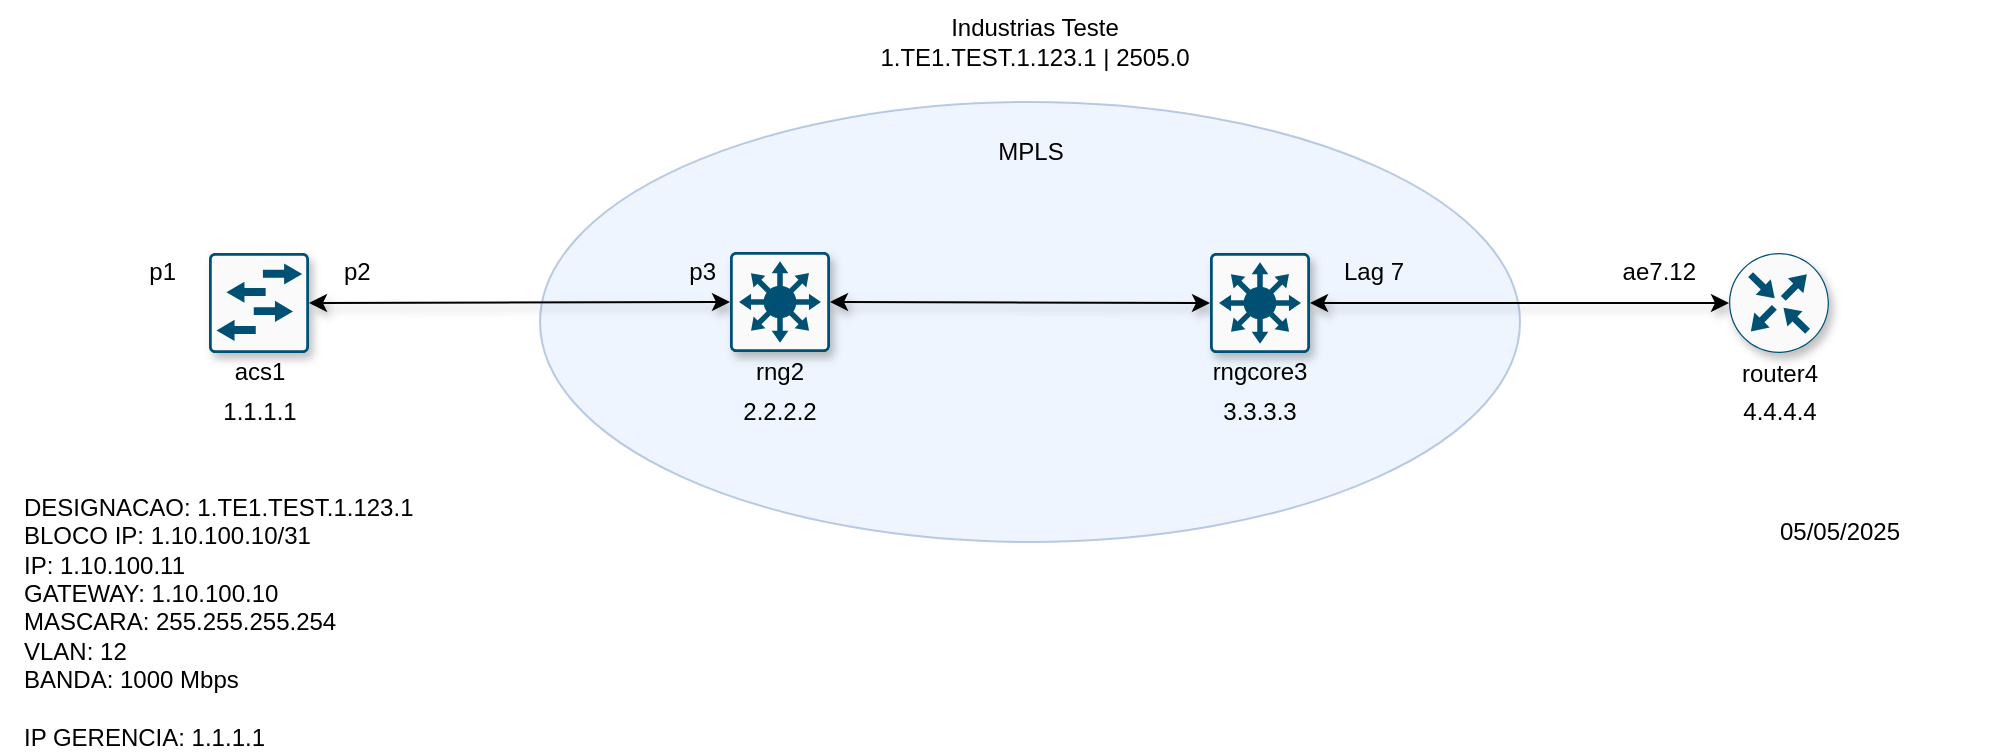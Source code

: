 <mxfile version="26.2.14">
  <diagram name="Page-1" id="c37626ed-c26b-45fb-9056-f9ebc6bb27b6">
    <mxGraphModel dx="2518" dy="820" grid="1" gridSize="10" guides="1" tooltips="1" connect="1" arrows="1" fold="1" page="1" pageScale="1" pageWidth="1100" pageHeight="850" background="none" math="0" shadow="0">
      <root>
        <mxCell id="0" />
        <mxCell id="1" parent="0" />
        <mxCell id="TPHFotOGXAIGz77qLiII-6" value="" style="ellipse;whiteSpace=wrap;html=1;textShadow=0;labelBorderColor=none;labelBackgroundColor=none;opacity=45;fillColor=#dae8fc;strokeColor=#6c8ebf;" parent="1" vertex="1">
          <mxGeometry x="-60" y="480" width="490" height="220" as="geometry" />
        </mxCell>
        <mxCell id="TPHFotOGXAIGz77qLiII-3" value="" style="endArrow=classic;html=1;rounded=0;startArrow=classic;startFill=1;exitX=1;exitY=0.5;exitDx=0;exitDy=0;exitPerimeter=0;entryX=0;entryY=0.5;entryDx=0;entryDy=0;entryPerimeter=0;shadow=1;" parent="1" source="h46SICJPrgyOPjBbUtfY-3" target="h46SICJPrgyOPjBbUtfY-4" edge="1">
          <mxGeometry width="50" height="50" relative="1" as="geometry">
            <mxPoint x="340" y="580" as="sourcePoint" />
            <mxPoint x="500" y="580" as="targetPoint" />
          </mxGeometry>
        </mxCell>
        <mxCell id="TPHFotOGXAIGz77qLiII-7" value="MPLS" style="text;html=1;align=center;verticalAlign=middle;whiteSpace=wrap;rounded=0;" parent="1" vertex="1">
          <mxGeometry x="137.5" y="490" width="95" height="30" as="geometry" />
        </mxCell>
        <mxCell id="TPHFotOGXAIGz77qLiII-11" value="" style="endArrow=classic;html=1;rounded=0;exitX=1;exitY=0.5;exitDx=0;exitDy=0;exitPerimeter=0;startArrow=classic;startFill=1;entryX=0;entryY=0.5;entryDx=0;entryDy=0;entryPerimeter=0;shadow=1;" parent="1" source="h46SICJPrgyOPjBbUtfY-1" target="h46SICJPrgyOPjBbUtfY-2" edge="1">
          <mxGeometry width="50" height="50" relative="1" as="geometry">
            <mxPoint x="-166.42" y="580" as="sourcePoint" />
            <mxPoint x="10" y="580" as="targetPoint" />
          </mxGeometry>
        </mxCell>
        <mxCell id="TPHFotOGXAIGz77qLiII-12" value="" style="endArrow=classic;html=1;rounded=0;startArrow=classic;startFill=1;exitX=1;exitY=0.5;exitDx=0;exitDy=0;exitPerimeter=0;entryX=0;entryY=0.5;entryDx=0;entryDy=0;entryPerimeter=0;shadow=1;" parent="1" source="h46SICJPrgyOPjBbUtfY-2" target="h46SICJPrgyOPjBbUtfY-3" edge="1">
          <mxGeometry width="50" height="50" relative="1" as="geometry">
            <mxPoint x="110" y="580" as="sourcePoint" />
            <mxPoint x="260" y="580" as="targetPoint" />
          </mxGeometry>
        </mxCell>
        <mxCell id="TPHFotOGXAIGz77qLiII-13" value="Industrias Teste&lt;br&gt;1.TE1.TEST.1.123.1 | 2505.0" style="text;html=1;align=center;verticalAlign=middle;rounded=0;labelBackgroundColor=none;textShadow=0;whiteSpace=wrap;strokeColor=light-dark(#ffffff, #a9b8c7);" parent="1" vertex="1">
          <mxGeometry x="25" y="430" width="325" height="40" as="geometry" />
        </mxCell>
        <mxCell id="8075vzSek8EXq1Qk1El3-8" value="acs1" style="text;html=1;align=center;verticalAlign=middle;whiteSpace=wrap;rounded=0;" parent="1" vertex="1">
          <mxGeometry x="-280.5" y="600" width="160" height="30" as="geometry" />
        </mxCell>
        <mxCell id="8075vzSek8EXq1Qk1El3-9" value="rng2" style="text;html=1;align=center;verticalAlign=middle;whiteSpace=wrap;rounded=0;" parent="1" vertex="1">
          <mxGeometry x="-50" y="600" width="220" height="30" as="geometry" />
        </mxCell>
        <mxCell id="8075vzSek8EXq1Qk1El3-10" value="rngcore3" style="text;html=1;align=center;verticalAlign=middle;whiteSpace=wrap;rounded=0;" parent="1" vertex="1">
          <mxGeometry x="190" y="600" width="220" height="30" as="geometry" />
        </mxCell>
        <mxCell id="8075vzSek8EXq1Qk1El3-12" value="router4" style="text;html=1;align=center;verticalAlign=middle;whiteSpace=wrap;rounded=0;" parent="1" vertex="1">
          <mxGeometry x="449.5" y="601" width="220" height="30" as="geometry" />
        </mxCell>
        <mxCell id="9Xov0KzFszH7NUMbsZ65-17" value="ae7.12" style="text;html=1;align=right;verticalAlign=middle;whiteSpace=wrap;rounded=0;" parent="1" vertex="1">
          <mxGeometry x="460" y="550" width="60" height="30" as="geometry" />
        </mxCell>
        <mxCell id="9Xov0KzFszH7NUMbsZ65-34" value="05/05/2025" style="text;html=1;align=center;verticalAlign=middle;whiteSpace=wrap;rounded=0;" parent="1" vertex="1">
          <mxGeometry x="560" y="680" width="60" height="30" as="geometry" />
        </mxCell>
        <mxCell id="Sjql4_TdowpkSLk0pfY9-3" value="p3" style="text;html=1;align=right;verticalAlign=middle;whiteSpace=wrap;rounded=0;" parent="1" vertex="1">
          <mxGeometry x="-60" y="550" width="90" height="30" as="geometry" />
        </mxCell>
        <mxCell id="CPYKce1SLypnUJwbY2Mq-1" value="1.1.1.1" style="text;html=1;align=center;verticalAlign=middle;whiteSpace=wrap;rounded=0;" parent="1" vertex="1">
          <mxGeometry x="-280.5" y="620" width="160" height="30" as="geometry" />
        </mxCell>
        <mxCell id="CPYKce1SLypnUJwbY2Mq-2" value="2.2.2.2" style="text;html=1;align=center;verticalAlign=middle;whiteSpace=wrap;rounded=0;" parent="1" vertex="1">
          <mxGeometry x="-20" y="620" width="160" height="30" as="geometry" />
        </mxCell>
        <mxCell id="CPYKce1SLypnUJwbY2Mq-3" value="3.3.3.3" style="text;html=1;align=center;verticalAlign=middle;whiteSpace=wrap;rounded=0;" parent="1" vertex="1">
          <mxGeometry x="220" y="620" width="160" height="30" as="geometry" />
        </mxCell>
        <mxCell id="CPYKce1SLypnUJwbY2Mq-4" value="4.4.4.4" style="text;html=1;align=center;verticalAlign=middle;whiteSpace=wrap;rounded=0;" parent="1" vertex="1">
          <mxGeometry x="479.5" y="620" width="160" height="30" as="geometry" />
        </mxCell>
        <mxCell id="CPYKce1SLypnUJwbY2Mq-5" value="Lag 7" style="text;html=1;align=left;verticalAlign=middle;whiteSpace=wrap;rounded=0;" parent="1" vertex="1">
          <mxGeometry x="340" y="550" width="50" height="30" as="geometry" />
        </mxCell>
        <mxCell id="CPYKce1SLypnUJwbY2Mq-6" value="&lt;div&gt;DESIGNACAO: 1.TE1.TEST.1.123.1&amp;nbsp;&lt;/div&gt;&lt;div&gt;BLOCO IP: 1.10.100.10/31&amp;nbsp;&amp;nbsp;&lt;/div&gt;&lt;div&gt;IP: 1.10.100.11&amp;nbsp;&lt;/div&gt;&lt;div&gt;GATEWAY: 1.10.100.10&amp;nbsp;&lt;/div&gt;&lt;div&gt;MASCARA: 255.255.255.254&lt;/div&gt;&lt;div&gt;VLAN: 12&amp;nbsp;&lt;/div&gt;&lt;div&gt;BANDA: 1000 Mbps&lt;br&gt;&lt;br&gt;IP GERENCIA: 1.1.1.1&lt;/div&gt;" style="text;html=1;align=left;verticalAlign=middle;whiteSpace=wrap;rounded=0;" parent="1" vertex="1">
          <mxGeometry x="-320" y="680" width="260" height="120" as="geometry" />
        </mxCell>
        <mxCell id="JazUjWxsk5tBt9pqyCTI-1" value="p2" style="text;html=1;align=left;verticalAlign=middle;whiteSpace=wrap;rounded=0;" parent="1" vertex="1">
          <mxGeometry x="-160" y="550" width="90" height="30" as="geometry" />
        </mxCell>
        <mxCell id="h46SICJPrgyOPjBbUtfY-1" value="" style="sketch=0;points=[[0.015,0.015,0],[0.985,0.015,0],[0.985,0.985,0],[0.015,0.985,0],[0.25,0,0],[0.5,0,0],[0.75,0,0],[1,0.25,0],[1,0.5,0],[1,0.75,0],[0.75,1,0],[0.5,1,0],[0.25,1,0],[0,0.75,0],[0,0.5,0],[0,0.25,0]];verticalLabelPosition=bottom;html=1;verticalAlign=top;aspect=fixed;align=center;pointerEvents=1;shape=mxgraph.cisco19.rect;prIcon=l2_switch;fillColor=#FAFAFA;strokeColor=#005073;shadow=1;" parent="1" vertex="1">
          <mxGeometry x="-225.5" y="555.5" width="50" height="50" as="geometry" />
        </mxCell>
        <mxCell id="h46SICJPrgyOPjBbUtfY-2" value="" style="sketch=0;points=[[0.015,0.015,0],[0.985,0.015,0],[0.985,0.985,0],[0.015,0.985,0],[0.25,0,0],[0.5,0,0],[0.75,0,0],[1,0.25,0],[1,0.5,0],[1,0.75,0],[0.75,1,0],[0.5,1,0],[0.25,1,0],[0,0.75,0],[0,0.5,0],[0,0.25,0]];verticalLabelPosition=bottom;html=1;verticalAlign=top;aspect=fixed;align=center;pointerEvents=1;shape=mxgraph.cisco19.rect;prIcon=l3_switch;fillColor=#FAFAFA;strokeColor=#005073;shadow=1;" parent="1" vertex="1">
          <mxGeometry x="35" y="555" width="50" height="50" as="geometry" />
        </mxCell>
        <mxCell id="h46SICJPrgyOPjBbUtfY-3" value="" style="sketch=0;points=[[0.015,0.015,0],[0.985,0.015,0],[0.985,0.985,0],[0.015,0.985,0],[0.25,0,0],[0.5,0,0],[0.75,0,0],[1,0.25,0],[1,0.5,0],[1,0.75,0],[0.75,1,0],[0.5,1,0],[0.25,1,0],[0,0.75,0],[0,0.5,0],[0,0.25,0]];verticalLabelPosition=bottom;html=1;verticalAlign=top;aspect=fixed;align=center;pointerEvents=1;shape=mxgraph.cisco19.rect;prIcon=l3_switch;fillColor=#FAFAFA;strokeColor=#005073;shadow=1;" parent="1" vertex="1">
          <mxGeometry x="275" y="555.5" width="50" height="50" as="geometry" />
        </mxCell>
        <mxCell id="h46SICJPrgyOPjBbUtfY-4" value="" style="sketch=0;points=[[0.5,0,0],[1,0.5,0],[0.5,1,0],[0,0.5,0],[0.145,0.145,0],[0.856,0.145,0],[0.855,0.856,0],[0.145,0.855,0]];verticalLabelPosition=bottom;html=1;verticalAlign=top;aspect=fixed;align=center;pointerEvents=1;shape=mxgraph.cisco19.rect;prIcon=router;fillColor=#FAFAFA;strokeColor=#005073;shadow=1;" parent="1" vertex="1">
          <mxGeometry x="534.5" y="555.5" width="50" height="50" as="geometry" />
        </mxCell>
        <mxCell id="bOp6rN95UzQHzOXqT7r_-1" value="p1" style="text;html=1;align=right;verticalAlign=middle;whiteSpace=wrap;rounded=0;" parent="1" vertex="1">
          <mxGeometry x="-330" y="550" width="90" height="30" as="geometry" />
        </mxCell>
      </root>
    </mxGraphModel>
  </diagram>
</mxfile>


